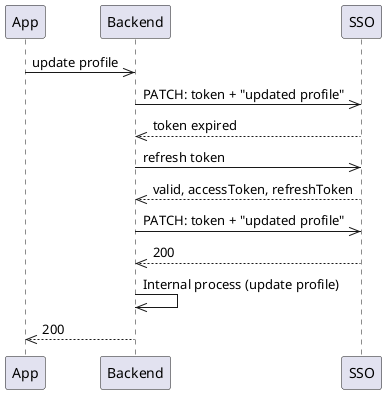 @startuml

App ->> Backend: update profile
Backend ->> SSO: PATCH: token + "updated profile"
SSO -->> Backend: token expired
Backend ->> SSO: refresh token
SSO -->> Backend: valid, accessToken, refreshToken
Backend ->> SSO: PATCH: token + "updated profile"
SSO -->> Backend: 200
Backend ->> Backend: Internal process (update profile)
Backend -->> App: 200

@enduml